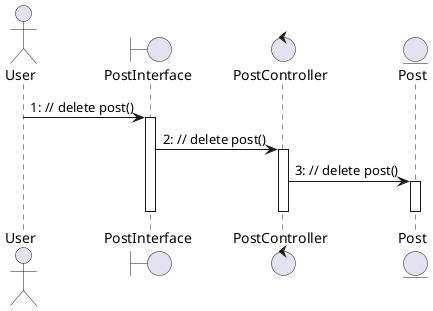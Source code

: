 @startuml

actor User as user
boundary PostInterface as post_int
control PostController as post_ctl
entity Post as post_ent

user -> post_int : 1: // delete post()
activate post_int
post_int -> post_ctl : 2: // delete post()
activate post_ctl
post_ctl -> post_ent : 3: // delete post()
activate post_ent
deactivate post_ent
deactivate post_ctl
deactivate post_int


@enduml
